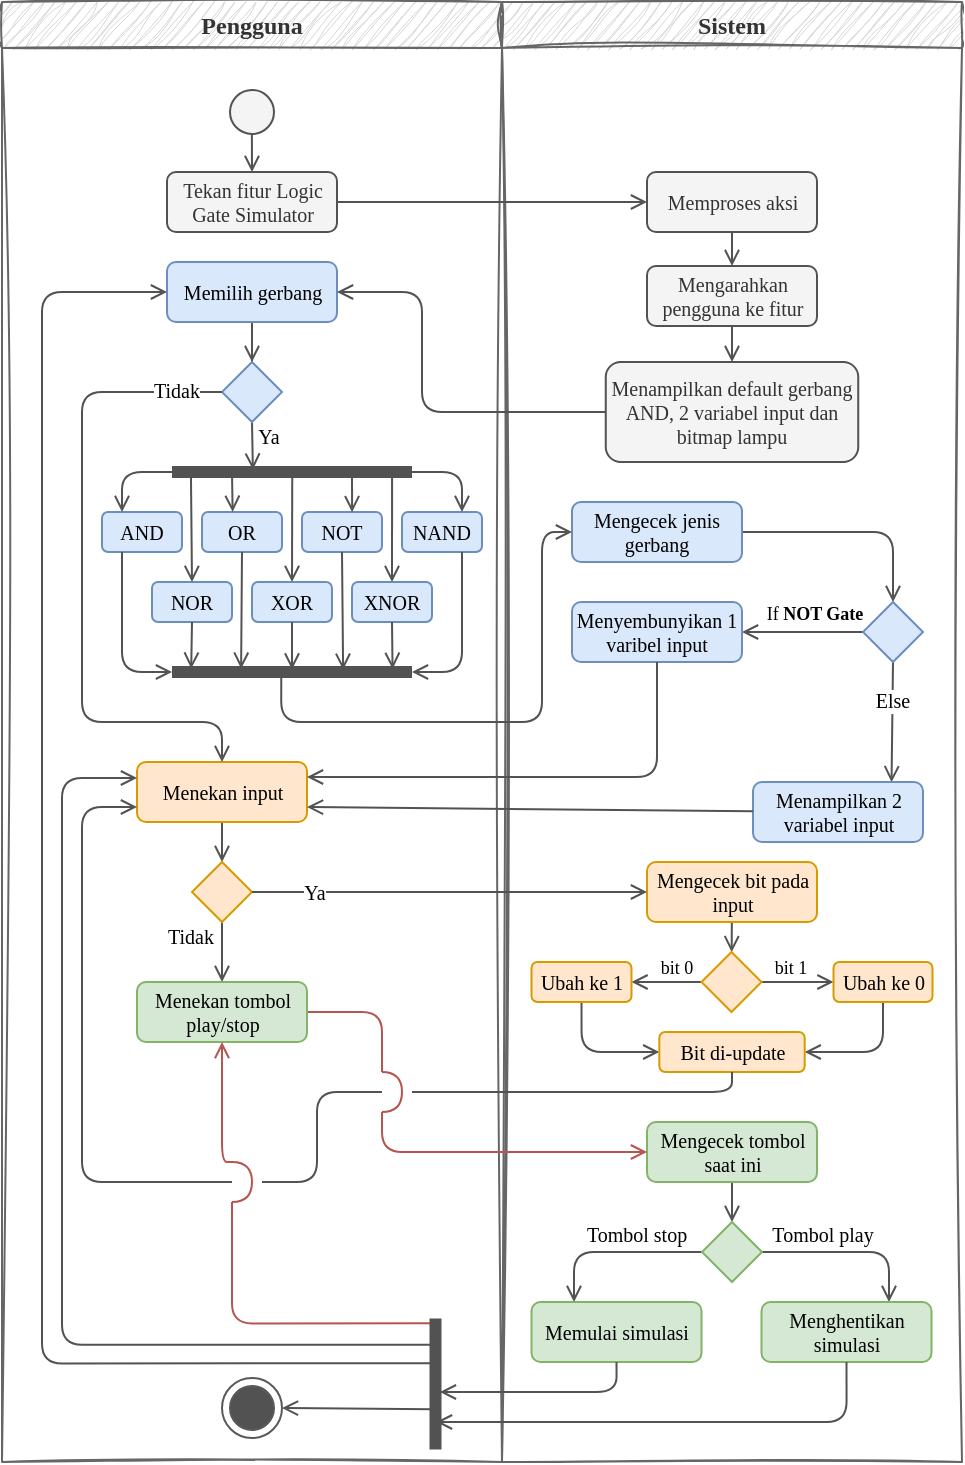 <mxfile version="21.2.1" type="github">
  <diagram name="Page-1" id="dKja4EkBzykUjF_LMOKq">
    <mxGraphModel dx="794" dy="477" grid="1" gridSize="10" guides="1" tooltips="1" connect="1" arrows="1" fold="1" page="1" pageScale="1" pageWidth="850" pageHeight="1100" math="0" shadow="0">
      <root>
        <mxCell id="0" />
        <mxCell id="1" parent="0" />
        <mxCell id="bPJuGVvLiUM82ZRJLqFB-1" value="Pengguna" style="swimlane;whiteSpace=wrap;html=1;fontFamily=Ubuntu;fontSource=https%3A%2F%2Ffonts.googleapis.com%2Fcss%3Ffamily%3DUbuntu;rounded=0;swimlaneFillColor=none;glass=0;shadow=0;fillColor=#D6D6D6;fontColor=#333333;strokeColor=#666666;sketch=1;curveFitting=1;jiggle=2;" parent="1" vertex="1">
          <mxGeometry x="170" y="120" width="250" height="730" as="geometry" />
        </mxCell>
        <mxCell id="bPJuGVvLiUM82ZRJLqFB-23" style="edgeStyle=orthogonalEdgeStyle;rounded=0;orthogonalLoop=1;jettySize=auto;html=1;entryX=0.5;entryY=1;entryDx=0;entryDy=0;endArrow=open;endFill=0;strokeColor=#525252;sketch=1;curveFitting=1;jiggle=2;" parent="bPJuGVvLiUM82ZRJLqFB-1" edge="1">
          <mxGeometry relative="1" as="geometry">
            <mxPoint x="110" y="440" as="sourcePoint" />
          </mxGeometry>
        </mxCell>
        <mxCell id="bPJuGVvLiUM82ZRJLqFB-25" style="edgeStyle=orthogonalEdgeStyle;rounded=0;orthogonalLoop=1;jettySize=auto;html=1;entryX=0.5;entryY=1;entryDx=0;entryDy=0;endArrow=open;endFill=0;strokeColor=#525252;sketch=1;curveFitting=1;jiggle=2;" parent="bPJuGVvLiUM82ZRJLqFB-1" edge="1">
          <mxGeometry relative="1" as="geometry">
            <mxPoint x="110" y="390" as="sourcePoint" />
          </mxGeometry>
        </mxCell>
        <mxCell id="bPJuGVvLiUM82ZRJLqFB-27" style="edgeStyle=orthogonalEdgeStyle;rounded=0;orthogonalLoop=1;jettySize=auto;html=1;exitX=0.5;exitY=0;exitDx=0;exitDy=0;entryX=0.5;entryY=1;entryDx=0;entryDy=0;endArrow=open;endFill=0;fontSize=9;fontFamily=Ubuntu;fontSource=https%3A%2F%2Ffonts.googleapis.com%2Fcss%3Ffamily%3DUbuntu;strokeColor=#525252;sketch=1;curveFitting=1;jiggle=2;" parent="bPJuGVvLiUM82ZRJLqFB-1" edge="1">
          <mxGeometry relative="1" as="geometry">
            <Array as="points">
              <mxPoint x="110" y="320" />
              <mxPoint x="110" y="320" />
            </Array>
            <mxPoint x="110" y="330" as="sourcePoint" />
          </mxGeometry>
        </mxCell>
        <mxCell id="bPJuGVvLiUM82ZRJLqFB-28" value="Ya" style="edgeLabel;html=1;align=center;verticalAlign=middle;resizable=0;points=[];fontSize=9;fontFamily=Ubuntu;fontSource=https%3A%2F%2Ffonts.googleapis.com%2Fcss%3Ffamily%3DUbuntu;spacingLeft=-5;spacingBottom=-2;rounded=0;sketch=1;curveFitting=1;jiggle=2;" parent="bPJuGVvLiUM82ZRJLqFB-27" vertex="1" connectable="0">
          <mxGeometry x="-0.289" y="-1" relative="1" as="geometry">
            <mxPoint x="9" as="offset" />
          </mxGeometry>
        </mxCell>
        <mxCell id="bPJuGVvLiUM82ZRJLqFB-45" style="rounded=0;hachureGap=4;orthogonalLoop=1;jettySize=auto;html=1;exitX=0.498;exitY=0.864;exitDx=0;exitDy=0;entryX=0.5;entryY=0;entryDx=0;entryDy=0;fontFamily=Architects Daughter;fontSource=https%3A%2F%2Ffonts.googleapis.com%2Fcss%3Ffamily%3DArchitects%2BDaughter;fontSize=16;exitPerimeter=0;endArrow=open;endFill=0;strokeColor=#525252;" parent="bPJuGVvLiUM82ZRJLqFB-1" source="bPJuGVvLiUM82ZRJLqFB-42" target="bPJuGVvLiUM82ZRJLqFB-44" edge="1">
          <mxGeometry relative="1" as="geometry" />
        </mxCell>
        <mxCell id="bPJuGVvLiUM82ZRJLqFB-42" value="" style="ellipse;html=1;shape=startState;fillColor=#f4f4f4;strokeColor=#535353;strokeWidth=1;fillStyle=auto;fontColor=#595959;" parent="bPJuGVvLiUM82ZRJLqFB-1" vertex="1">
          <mxGeometry x="110" y="40" width="30" height="30" as="geometry" />
        </mxCell>
        <mxCell id="bPJuGVvLiUM82ZRJLqFB-44" value="Tekan fitur Logic Gate Simulator" style="rounded=1;whiteSpace=wrap;html=1;fillColor=#f4f4f4;strokeColor=#525252;fontFamily=Ubuntu;fontSource=https%3A%2F%2Ffonts.googleapis.com%2Fcss%3Ffamily%3DUbuntu;fontSize=10;fontColor=#333333;" parent="bPJuGVvLiUM82ZRJLqFB-1" vertex="1">
          <mxGeometry x="82.5" y="85" width="85" height="30" as="geometry" />
        </mxCell>
        <mxCell id="bPJuGVvLiUM82ZRJLqFB-103" value="" style="edgeStyle=orthogonalEdgeStyle;rounded=0;orthogonalLoop=1;jettySize=auto;html=1;strokeColor=#525252;endArrow=open;endFill=0;" parent="bPJuGVvLiUM82ZRJLqFB-1" source="bPJuGVvLiUM82ZRJLqFB-52" target="bPJuGVvLiUM82ZRJLqFB-101" edge="1">
          <mxGeometry relative="1" as="geometry" />
        </mxCell>
        <mxCell id="bPJuGVvLiUM82ZRJLqFB-52" value="Memilih gerbang" style="rounded=1;whiteSpace=wrap;html=1;fillColor=#dae8fc;strokeColor=#6c8ebf;fontFamily=Ubuntu;fontSource=https%3A%2F%2Ffonts.googleapis.com%2Fcss%3Ffamily%3DUbuntu;fontSize=10;" parent="bPJuGVvLiUM82ZRJLqFB-1" vertex="1">
          <mxGeometry x="82.5" y="130" width="85" height="30" as="geometry" />
        </mxCell>
        <mxCell id="bPJuGVvLiUM82ZRJLqFB-105" style="rounded=1;orthogonalLoop=1;jettySize=auto;html=1;exitX=0.5;exitY=1;exitDx=0;exitDy=0;entryX=0.337;entryY=0.378;entryDx=0;entryDy=0;entryPerimeter=0;strokeColor=#525252;endArrow=open;endFill=0;" parent="bPJuGVvLiUM82ZRJLqFB-1" source="bPJuGVvLiUM82ZRJLqFB-101" target="bPJuGVvLiUM82ZRJLqFB-54" edge="1">
          <mxGeometry relative="1" as="geometry">
            <mxPoint x="125" y="211" as="sourcePoint" />
          </mxGeometry>
        </mxCell>
        <mxCell id="bPJuGVvLiUM82ZRJLqFB-106" value="Ya" style="edgeLabel;html=1;align=center;verticalAlign=middle;resizable=0;points=[];fontSize=10;spacingLeft=-13;fontFamily=Ubuntu;fontSource=https%3A%2F%2Ffonts.googleapis.com%2Fcss%3Ffamily%3DUbuntu;spacingBottom=-12;" parent="bPJuGVvLiUM82ZRJLqFB-105" vertex="1" connectable="0">
          <mxGeometry x="-0.422" y="-3" relative="1" as="geometry">
            <mxPoint x="17" y="-6" as="offset" />
          </mxGeometry>
        </mxCell>
        <mxCell id="bPJuGVvLiUM82ZRJLqFB-101" value="" style="rhombus;whiteSpace=wrap;html=1;fontSize=10;fontFamily=Ubuntu;fillColor=#dae8fc;strokeColor=#6c8ebf;rounded=0;fontSource=https%3A%2F%2Ffonts.googleapis.com%2Fcss%3Ffamily%3DUbuntu;" parent="bPJuGVvLiUM82ZRJLqFB-1" vertex="1">
          <mxGeometry x="110" y="180" width="30" height="30" as="geometry" />
        </mxCell>
        <mxCell id="bPJuGVvLiUM82ZRJLqFB-104" value="" style="group" parent="bPJuGVvLiUM82ZRJLqFB-1" vertex="1" connectable="0">
          <mxGeometry x="50" y="230" width="190" height="110" as="geometry" />
        </mxCell>
        <mxCell id="bPJuGVvLiUM82ZRJLqFB-54" value="" style="shape=line;html=1;strokeWidth=6;strokeColor=#525252;shadow=0;fontColor=#525252;" parent="bPJuGVvLiUM82ZRJLqFB-104" vertex="1">
          <mxGeometry x="35" width="120" height="10" as="geometry" />
        </mxCell>
        <mxCell id="bPJuGVvLiUM82ZRJLqFB-56" value="AND" style="rounded=1;whiteSpace=wrap;html=1;fillColor=#dae8fc;strokeColor=#6c8ebf;fontFamily=Ubuntu;fontSource=https%3A%2F%2Ffonts.googleapis.com%2Fcss%3Ffamily%3DUbuntu;fontSize=10;" parent="bPJuGVvLiUM82ZRJLqFB-104" vertex="1">
          <mxGeometry y="25" width="40" height="20" as="geometry" />
        </mxCell>
        <mxCell id="bPJuGVvLiUM82ZRJLqFB-78" style="edgeStyle=orthogonalEdgeStyle;rounded=1;orthogonalLoop=1;jettySize=auto;html=1;exitX=0;exitY=0.5;exitDx=0;exitDy=0;exitPerimeter=0;strokeColor=#525252;endArrow=open;endFill=0;entryX=0.25;entryY=0;entryDx=0;entryDy=0;" parent="bPJuGVvLiUM82ZRJLqFB-104" source="bPJuGVvLiUM82ZRJLqFB-54" target="bPJuGVvLiUM82ZRJLqFB-56" edge="1">
          <mxGeometry relative="1" as="geometry">
            <mxPoint x="6" y="24" as="targetPoint" />
          </mxGeometry>
        </mxCell>
        <mxCell id="bPJuGVvLiUM82ZRJLqFB-57" value="OR" style="rounded=1;whiteSpace=wrap;html=1;fillColor=#dae8fc;strokeColor=#6c8ebf;fontFamily=Ubuntu;fontSource=https%3A%2F%2Ffonts.googleapis.com%2Fcss%3Ffamily%3DUbuntu;fontSize=10;" parent="bPJuGVvLiUM82ZRJLqFB-104" vertex="1">
          <mxGeometry x="50" y="25" width="40" height="20" as="geometry" />
        </mxCell>
        <mxCell id="bPJuGVvLiUM82ZRJLqFB-80" style="rounded=0;orthogonalLoop=1;jettySize=auto;html=1;exitX=0.25;exitY=0.5;exitDx=0;exitDy=0;exitPerimeter=0;entryX=0.383;entryY=-0.003;entryDx=0;entryDy=0;endArrow=open;endFill=0;strokeColor=#525252;entryPerimeter=0;" parent="bPJuGVvLiUM82ZRJLqFB-104" source="bPJuGVvLiUM82ZRJLqFB-54" target="bPJuGVvLiUM82ZRJLqFB-57" edge="1">
          <mxGeometry relative="1" as="geometry" />
        </mxCell>
        <mxCell id="bPJuGVvLiUM82ZRJLqFB-58" value="NOT" style="rounded=1;whiteSpace=wrap;html=1;fillColor=#dae8fc;strokeColor=#6c8ebf;fontFamily=Ubuntu;fontSource=https%3A%2F%2Ffonts.googleapis.com%2Fcss%3Ffamily%3DUbuntu;fontSize=10;" parent="bPJuGVvLiUM82ZRJLqFB-104" vertex="1">
          <mxGeometry x="100" y="25" width="40" height="20" as="geometry" />
        </mxCell>
        <mxCell id="bPJuGVvLiUM82ZRJLqFB-81" style="rounded=0;orthogonalLoop=1;jettySize=auto;html=1;exitX=0.75;exitY=0.5;exitDx=0;exitDy=0;exitPerimeter=0;entryX=0.626;entryY=0.004;entryDx=0;entryDy=0;endArrow=open;endFill=0;strokeColor=#525252;entryPerimeter=0;" parent="bPJuGVvLiUM82ZRJLqFB-104" source="bPJuGVvLiUM82ZRJLqFB-54" target="bPJuGVvLiUM82ZRJLqFB-58" edge="1">
          <mxGeometry relative="1" as="geometry" />
        </mxCell>
        <mxCell id="bPJuGVvLiUM82ZRJLqFB-74" value="NAND" style="rounded=1;whiteSpace=wrap;html=1;fillColor=#dae8fc;strokeColor=#6c8ebf;fontFamily=Ubuntu;fontSource=https%3A%2F%2Ffonts.googleapis.com%2Fcss%3Ffamily%3DUbuntu;fontSize=10;" parent="bPJuGVvLiUM82ZRJLqFB-104" vertex="1">
          <mxGeometry x="150" y="25" width="40" height="20" as="geometry" />
        </mxCell>
        <mxCell id="bPJuGVvLiUM82ZRJLqFB-79" style="edgeStyle=orthogonalEdgeStyle;rounded=1;orthogonalLoop=1;jettySize=auto;html=1;exitX=1;exitY=0.5;exitDx=0;exitDy=0;exitPerimeter=0;entryX=0.75;entryY=0;entryDx=0;entryDy=0;strokeColor=#525252;endArrow=open;endFill=0;" parent="bPJuGVvLiUM82ZRJLqFB-104" source="bPJuGVvLiUM82ZRJLqFB-54" target="bPJuGVvLiUM82ZRJLqFB-74" edge="1">
          <mxGeometry relative="1" as="geometry" />
        </mxCell>
        <mxCell id="bPJuGVvLiUM82ZRJLqFB-75" value="NOR" style="rounded=1;whiteSpace=wrap;html=1;fillColor=#dae8fc;strokeColor=#6c8ebf;fontFamily=Ubuntu;fontSource=https%3A%2F%2Ffonts.googleapis.com%2Fcss%3Ffamily%3DUbuntu;fontSize=10;" parent="bPJuGVvLiUM82ZRJLqFB-104" vertex="1">
          <mxGeometry x="25" y="60" width="40" height="20" as="geometry" />
        </mxCell>
        <mxCell id="bPJuGVvLiUM82ZRJLqFB-82" style="rounded=0;orthogonalLoop=1;jettySize=auto;html=1;exitX=0.079;exitY=0.687;exitDx=0;exitDy=0;exitPerimeter=0;entryX=0.5;entryY=0;entryDx=0;entryDy=0;strokeColor=#525252;endArrow=open;endFill=0;" parent="bPJuGVvLiUM82ZRJLqFB-104" source="bPJuGVvLiUM82ZRJLqFB-54" target="bPJuGVvLiUM82ZRJLqFB-75" edge="1">
          <mxGeometry relative="1" as="geometry" />
        </mxCell>
        <mxCell id="bPJuGVvLiUM82ZRJLqFB-76" value="XOR" style="rounded=1;whiteSpace=wrap;html=1;fillColor=#dae8fc;strokeColor=#6c8ebf;fontFamily=Ubuntu;fontSource=https%3A%2F%2Ffonts.googleapis.com%2Fcss%3Ffamily%3DUbuntu;fontSize=10;" parent="bPJuGVvLiUM82ZRJLqFB-104" vertex="1">
          <mxGeometry x="75" y="60" width="40" height="20" as="geometry" />
        </mxCell>
        <mxCell id="bPJuGVvLiUM82ZRJLqFB-83" style="rounded=0;orthogonalLoop=1;jettySize=auto;html=1;entryX=0.5;entryY=0;entryDx=0;entryDy=0;exitX=0.501;exitY=0.683;exitDx=0;exitDy=0;exitPerimeter=0;strokeColor=#525252;endArrow=open;endFill=0;" parent="bPJuGVvLiUM82ZRJLqFB-104" source="bPJuGVvLiUM82ZRJLqFB-54" target="bPJuGVvLiUM82ZRJLqFB-76" edge="1">
          <mxGeometry relative="1" as="geometry" />
        </mxCell>
        <mxCell id="bPJuGVvLiUM82ZRJLqFB-77" value="XNOR" style="rounded=1;whiteSpace=wrap;html=1;fillColor=#dae8fc;strokeColor=#6c8ebf;fontFamily=Ubuntu;fontSource=https%3A%2F%2Ffonts.googleapis.com%2Fcss%3Ffamily%3DUbuntu;fontSize=10;" parent="bPJuGVvLiUM82ZRJLqFB-104" vertex="1">
          <mxGeometry x="125" y="60" width="40" height="20" as="geometry" />
        </mxCell>
        <mxCell id="bPJuGVvLiUM82ZRJLqFB-84" style="rounded=0;orthogonalLoop=1;jettySize=auto;html=1;exitX=0.917;exitY=0.5;exitDx=0;exitDy=0;exitPerimeter=0;entryX=0.5;entryY=0;entryDx=0;entryDy=0;strokeColor=#525252;endArrow=open;endFill=0;" parent="bPJuGVvLiUM82ZRJLqFB-104" source="bPJuGVvLiUM82ZRJLqFB-54" target="bPJuGVvLiUM82ZRJLqFB-77" edge="1">
          <mxGeometry relative="1" as="geometry" />
        </mxCell>
        <mxCell id="bPJuGVvLiUM82ZRJLqFB-85" value="" style="shape=line;html=1;strokeWidth=6;strokeColor=#525252;shadow=0;fontColor=#525252;" parent="bPJuGVvLiUM82ZRJLqFB-104" vertex="1">
          <mxGeometry x="35" y="100" width="120" height="10" as="geometry" />
        </mxCell>
        <mxCell id="bPJuGVvLiUM82ZRJLqFB-86" style="edgeStyle=orthogonalEdgeStyle;rounded=1;orthogonalLoop=1;jettySize=auto;html=1;exitX=0.25;exitY=1;exitDx=0;exitDy=0;entryX=0;entryY=0.5;entryDx=0;entryDy=0;entryPerimeter=0;strokeColor=#525252;endArrow=open;endFill=0;" parent="bPJuGVvLiUM82ZRJLqFB-104" source="bPJuGVvLiUM82ZRJLqFB-56" target="bPJuGVvLiUM82ZRJLqFB-85" edge="1">
          <mxGeometry relative="1" as="geometry" />
        </mxCell>
        <mxCell id="bPJuGVvLiUM82ZRJLqFB-91" style="rounded=0;orthogonalLoop=1;jettySize=auto;html=1;exitX=0.5;exitY=1;exitDx=0;exitDy=0;entryX=0.288;entryY=0.334;entryDx=0;entryDy=0;entryPerimeter=0;strokeColor=#525252;endArrow=open;endFill=0;" parent="bPJuGVvLiUM82ZRJLqFB-104" source="bPJuGVvLiUM82ZRJLqFB-57" target="bPJuGVvLiUM82ZRJLqFB-85" edge="1">
          <mxGeometry relative="1" as="geometry" />
        </mxCell>
        <mxCell id="bPJuGVvLiUM82ZRJLqFB-92" style="rounded=0;orthogonalLoop=1;jettySize=auto;html=1;exitX=0.5;exitY=1;exitDx=0;exitDy=0;entryX=0.713;entryY=0.389;entryDx=0;entryDy=0;entryPerimeter=0;strokeColor=#525252;endArrow=open;endFill=0;" parent="bPJuGVvLiUM82ZRJLqFB-104" source="bPJuGVvLiUM82ZRJLqFB-58" target="bPJuGVvLiUM82ZRJLqFB-85" edge="1">
          <mxGeometry relative="1" as="geometry" />
        </mxCell>
        <mxCell id="bPJuGVvLiUM82ZRJLqFB-87" style="edgeStyle=orthogonalEdgeStyle;rounded=1;orthogonalLoop=1;jettySize=auto;html=1;exitX=0.75;exitY=1;exitDx=0;exitDy=0;entryX=1;entryY=0.5;entryDx=0;entryDy=0;entryPerimeter=0;strokeColor=#525252;endArrow=open;endFill=0;" parent="bPJuGVvLiUM82ZRJLqFB-104" source="bPJuGVvLiUM82ZRJLqFB-74" target="bPJuGVvLiUM82ZRJLqFB-85" edge="1">
          <mxGeometry relative="1" as="geometry" />
        </mxCell>
        <mxCell id="bPJuGVvLiUM82ZRJLqFB-88" style="rounded=0;orthogonalLoop=1;jettySize=auto;html=1;exitX=0.5;exitY=1;exitDx=0;exitDy=0;entryX=0.08;entryY=0.33;entryDx=0;entryDy=0;entryPerimeter=0;strokeColor=#525252;endArrow=open;endFill=0;" parent="bPJuGVvLiUM82ZRJLqFB-104" source="bPJuGVvLiUM82ZRJLqFB-75" target="bPJuGVvLiUM82ZRJLqFB-85" edge="1">
          <mxGeometry relative="1" as="geometry" />
        </mxCell>
        <mxCell id="bPJuGVvLiUM82ZRJLqFB-89" style="rounded=0;orthogonalLoop=1;jettySize=auto;html=1;exitX=0.5;exitY=1;exitDx=0;exitDy=0;entryX=0.5;entryY=0.371;entryDx=0;entryDy=0;entryPerimeter=0;strokeColor=#525252;endArrow=open;endFill=0;" parent="bPJuGVvLiUM82ZRJLqFB-104" source="bPJuGVvLiUM82ZRJLqFB-76" target="bPJuGVvLiUM82ZRJLqFB-85" edge="1">
          <mxGeometry relative="1" as="geometry" />
        </mxCell>
        <mxCell id="bPJuGVvLiUM82ZRJLqFB-90" style="rounded=0;orthogonalLoop=1;jettySize=auto;html=1;exitX=0.5;exitY=1;exitDx=0;exitDy=0;entryX=0.919;entryY=0.344;entryDx=0;entryDy=0;entryPerimeter=0;strokeColor=#525252;endArrow=open;endFill=0;" parent="bPJuGVvLiUM82ZRJLqFB-104" source="bPJuGVvLiUM82ZRJLqFB-77" target="bPJuGVvLiUM82ZRJLqFB-85" edge="1">
          <mxGeometry relative="1" as="geometry" />
        </mxCell>
        <mxCell id="bPJuGVvLiUM82ZRJLqFB-139" style="rounded=0;orthogonalLoop=1;jettySize=auto;html=1;exitX=0.5;exitY=1;exitDx=0;exitDy=0;entryX=0.5;entryY=0;entryDx=0;entryDy=0;strokeColor=#525252;endArrow=open;endFill=0;" parent="bPJuGVvLiUM82ZRJLqFB-1" source="bPJuGVvLiUM82ZRJLqFB-130" target="bPJuGVvLiUM82ZRJLqFB-138" edge="1">
          <mxGeometry relative="1" as="geometry" />
        </mxCell>
        <mxCell id="bPJuGVvLiUM82ZRJLqFB-130" value="Menekan input" style="rounded=1;whiteSpace=wrap;html=1;fillColor=#ffe6cc;strokeColor=#d79b00;fontFamily=Ubuntu;fontSource=https%3A%2F%2Ffonts.googleapis.com%2Fcss%3Ffamily%3DUbuntu;fontSize=10;" parent="bPJuGVvLiUM82ZRJLqFB-1" vertex="1">
          <mxGeometry x="67.5" y="380" width="85" height="30" as="geometry" />
        </mxCell>
        <mxCell id="bPJuGVvLiUM82ZRJLqFB-128" style="edgeStyle=orthogonalEdgeStyle;rounded=1;orthogonalLoop=1;jettySize=auto;html=1;exitX=0;exitY=0.5;exitDx=0;exitDy=0;strokeColor=#525252;endArrow=open;endFill=0;entryX=0.5;entryY=0;entryDx=0;entryDy=0;" parent="bPJuGVvLiUM82ZRJLqFB-1" source="bPJuGVvLiUM82ZRJLqFB-101" target="bPJuGVvLiUM82ZRJLqFB-130" edge="1">
          <mxGeometry relative="1" as="geometry">
            <mxPoint x="95" y="211" as="sourcePoint" />
            <mxPoint x="60" y="350" as="targetPoint" />
            <Array as="points">
              <mxPoint x="40" y="195" />
              <mxPoint x="40" y="360" />
              <mxPoint x="110" y="360" />
            </Array>
          </mxGeometry>
        </mxCell>
        <mxCell id="bPJuGVvLiUM82ZRJLqFB-129" value="Tidak" style="edgeLabel;html=1;align=center;verticalAlign=middle;resizable=0;points=[];fontSize=10;fontFamily=Ubuntu;fontSource=https%3A%2F%2Ffonts.googleapis.com%2Fcss%3Ffamily%3DUbuntu;" parent="bPJuGVvLiUM82ZRJLqFB-128" vertex="1" connectable="0">
          <mxGeometry x="-0.86" y="-1" relative="1" as="geometry">
            <mxPoint as="offset" />
          </mxGeometry>
        </mxCell>
        <mxCell id="bPJuGVvLiUM82ZRJLqFB-141" style="rounded=0;orthogonalLoop=1;jettySize=auto;html=1;exitX=0.5;exitY=1;exitDx=0;exitDy=0;entryX=0.5;entryY=0;entryDx=0;entryDy=0;strokeColor=#525252;endArrow=open;endFill=0;" parent="bPJuGVvLiUM82ZRJLqFB-1" source="bPJuGVvLiUM82ZRJLqFB-138" target="bPJuGVvLiUM82ZRJLqFB-140" edge="1">
          <mxGeometry relative="1" as="geometry" />
        </mxCell>
        <mxCell id="bPJuGVvLiUM82ZRJLqFB-219" value="Tidak" style="edgeLabel;html=1;align=center;verticalAlign=middle;resizable=0;points=[];fontSize=10;fontFamily=Ubuntu;fontSource=https%3A%2F%2Ffonts.googleapis.com%2Fcss%3Ffamily%3DUbuntu;spacingBottom=0;" parent="bPJuGVvLiUM82ZRJLqFB-141" vertex="1" connectable="0">
          <mxGeometry x="-0.527" y="1" relative="1" as="geometry">
            <mxPoint x="-17" as="offset" />
          </mxGeometry>
        </mxCell>
        <mxCell id="bPJuGVvLiUM82ZRJLqFB-138" value="" style="rhombus;whiteSpace=wrap;html=1;fontSize=10;fontFamily=Ubuntu;fillColor=#ffe6cc;strokeColor=#d79b00;rounded=0;fontSource=https%3A%2F%2Ffonts.googleapis.com%2Fcss%3Ffamily%3DUbuntu;" parent="bPJuGVvLiUM82ZRJLqFB-1" vertex="1">
          <mxGeometry x="95" y="430" width="30" height="30" as="geometry" />
        </mxCell>
        <mxCell id="bPJuGVvLiUM82ZRJLqFB-211" style="edgeStyle=orthogonalEdgeStyle;rounded=1;orthogonalLoop=1;jettySize=auto;html=1;exitX=1;exitY=0.5;exitDx=0;exitDy=0;endArrow=none;endFill=0;entryX=0;entryY=0;entryDx=0;entryDy=0;entryPerimeter=0;fillColor=#f8cecc;strokeColor=#b85450;" parent="bPJuGVvLiUM82ZRJLqFB-1" source="bPJuGVvLiUM82ZRJLqFB-140" target="bPJuGVvLiUM82ZRJLqFB-194" edge="1">
          <mxGeometry relative="1" as="geometry">
            <mxPoint x="190" y="520" as="targetPoint" />
          </mxGeometry>
        </mxCell>
        <mxCell id="bPJuGVvLiUM82ZRJLqFB-140" value="Menekan tombol play/stop" style="rounded=1;whiteSpace=wrap;html=1;fillColor=#d5e8d4;strokeColor=#82b366;fontFamily=Ubuntu;fontSource=https%3A%2F%2Ffonts.googleapis.com%2Fcss%3Ffamily%3DUbuntu;fontSize=10;" parent="bPJuGVvLiUM82ZRJLqFB-1" vertex="1">
          <mxGeometry x="67.5" y="490" width="85" height="30" as="geometry" />
        </mxCell>
        <mxCell id="bPJuGVvLiUM82ZRJLqFB-204" style="edgeStyle=orthogonalEdgeStyle;rounded=1;orthogonalLoop=1;jettySize=auto;html=1;exitX=0;exitY=0.5;exitDx=0;exitDy=0;exitPerimeter=0;endArrow=open;endFill=0;strokeColor=#525252;entryX=0;entryY=0.75;entryDx=0;entryDy=0;" parent="bPJuGVvLiUM82ZRJLqFB-1" source="bPJuGVvLiUM82ZRJLqFB-248" target="bPJuGVvLiUM82ZRJLqFB-130" edge="1">
          <mxGeometry relative="1" as="geometry">
            <mxPoint x="120" y="530" as="targetPoint" />
            <Array as="points">
              <mxPoint x="40" y="590" />
              <mxPoint x="40" y="403" />
            </Array>
          </mxGeometry>
        </mxCell>
        <mxCell id="bPJuGVvLiUM82ZRJLqFB-194" value="" style="shape=requiredInterface;html=1;verticalLabelPosition=bottom;sketch=0;points=[[0,0,0,0,0],[0,0.5,0,0,0],[0,1,0,0,0],[0.5,0.5,0,0,0],[1,0.5,0,0,0],[1,0.5,0,5,0]];portConstraint=none;fillColor=#f8cecc;strokeColor=#b85450;" parent="bPJuGVvLiUM82ZRJLqFB-1" vertex="1">
          <mxGeometry x="190" y="535" width="10" height="20" as="geometry" />
        </mxCell>
        <mxCell id="bPJuGVvLiUM82ZRJLqFB-240" style="edgeStyle=orthogonalEdgeStyle;rounded=1;orthogonalLoop=1;jettySize=auto;html=1;entryX=0;entryY=0.25;entryDx=0;entryDy=0;strokeColor=#525252;endArrow=open;endFill=0;exitX=0.2;exitY=0.539;exitDx=0;exitDy=0;exitPerimeter=0;" parent="bPJuGVvLiUM82ZRJLqFB-1" source="bPJuGVvLiUM82ZRJLqFB-236" target="bPJuGVvLiUM82ZRJLqFB-130" edge="1">
          <mxGeometry relative="1" as="geometry">
            <mxPoint x="70" y="400" as="targetPoint" />
            <Array as="points">
              <mxPoint x="30" y="671" />
              <mxPoint x="30" y="388" />
              <mxPoint x="67" y="388" />
            </Array>
          </mxGeometry>
        </mxCell>
        <mxCell id="bPJuGVvLiUM82ZRJLqFB-241" style="edgeStyle=orthogonalEdgeStyle;rounded=1;orthogonalLoop=1;jettySize=auto;html=1;exitX=0.342;exitY=0.534;exitDx=0;exitDy=0;exitPerimeter=0;entryX=0;entryY=0.5;entryDx=0;entryDy=0;strokeColor=#525252;endArrow=open;endFill=0;" parent="bPJuGVvLiUM82ZRJLqFB-1" source="bPJuGVvLiUM82ZRJLqFB-236" target="bPJuGVvLiUM82ZRJLqFB-52" edge="1">
          <mxGeometry relative="1" as="geometry">
            <Array as="points">
              <mxPoint x="20" y="681" />
              <mxPoint x="20" y="145" />
            </Array>
          </mxGeometry>
        </mxCell>
        <mxCell id="bPJuGVvLiUM82ZRJLqFB-243" style="rounded=0;orthogonalLoop=1;jettySize=auto;html=1;entryX=1;entryY=0.5;entryDx=0;entryDy=0;exitX=0.693;exitY=0.627;exitDx=0;exitDy=0;exitPerimeter=0;endArrow=open;endFill=0;strokeColor=#525252;" parent="bPJuGVvLiUM82ZRJLqFB-1" source="bPJuGVvLiUM82ZRJLqFB-236" target="bPJuGVvLiUM82ZRJLqFB-242" edge="1">
          <mxGeometry relative="1" as="geometry" />
        </mxCell>
        <mxCell id="bPJuGVvLiUM82ZRJLqFB-255" style="edgeStyle=orthogonalEdgeStyle;rounded=1;orthogonalLoop=1;jettySize=auto;html=1;exitX=0.037;exitY=0.608;exitDx=0;exitDy=0;exitPerimeter=0;entryX=0;entryY=1;entryDx=0;entryDy=0;entryPerimeter=0;endArrow=none;endFill=0;strokeColor=#B85450;" parent="bPJuGVvLiUM82ZRJLqFB-1" source="bPJuGVvLiUM82ZRJLqFB-236" target="bPJuGVvLiUM82ZRJLqFB-248" edge="1">
          <mxGeometry relative="1" as="geometry">
            <Array as="points">
              <mxPoint x="115" y="661" />
            </Array>
          </mxGeometry>
        </mxCell>
        <mxCell id="bPJuGVvLiUM82ZRJLqFB-236" value="" style="shape=line;html=1;strokeWidth=6;strokeColor=#525252;shadow=0;fontColor=#525252;rotation=90;" parent="bPJuGVvLiUM82ZRJLqFB-1" vertex="1">
          <mxGeometry x="184" y="686" width="65.5" height="10" as="geometry" />
        </mxCell>
        <mxCell id="bPJuGVvLiUM82ZRJLqFB-242" value="" style="ellipse;html=1;shape=endState;fillColor=#525252;strokeColor=#595959;strokeWidth=1;" parent="bPJuGVvLiUM82ZRJLqFB-1" vertex="1">
          <mxGeometry x="110" y="688" width="30" height="30" as="geometry" />
        </mxCell>
        <mxCell id="bPJuGVvLiUM82ZRJLqFB-252" style="edgeStyle=orthogonalEdgeStyle;rounded=1;orthogonalLoop=1;jettySize=auto;html=1;exitX=1;exitY=0.5;exitDx=5;exitDy=0;exitPerimeter=0;entryX=0;entryY=0.5;entryDx=0;entryDy=0;entryPerimeter=0;endArrow=none;endFill=0;strokeColor=#525252;" parent="bPJuGVvLiUM82ZRJLqFB-1" source="bPJuGVvLiUM82ZRJLqFB-248" target="bPJuGVvLiUM82ZRJLqFB-194" edge="1">
          <mxGeometry relative="1" as="geometry" />
        </mxCell>
        <mxCell id="bPJuGVvLiUM82ZRJLqFB-254" style="edgeStyle=orthogonalEdgeStyle;rounded=1;orthogonalLoop=1;jettySize=auto;html=1;exitX=0;exitY=0;exitDx=0;exitDy=0;exitPerimeter=0;entryX=0.5;entryY=1;entryDx=0;entryDy=0;endArrow=open;endFill=0;strokeColor=#B85450;" parent="bPJuGVvLiUM82ZRJLqFB-1" source="bPJuGVvLiUM82ZRJLqFB-248" target="bPJuGVvLiUM82ZRJLqFB-140" edge="1">
          <mxGeometry relative="1" as="geometry">
            <Array as="points">
              <mxPoint x="110" y="580" />
            </Array>
          </mxGeometry>
        </mxCell>
        <mxCell id="bPJuGVvLiUM82ZRJLqFB-248" value="" style="shape=requiredInterface;html=1;verticalLabelPosition=bottom;sketch=0;points=[[0,0,0,0,0],[0,0.5,0,0,0],[0,1,0,0,0],[0.5,0.5,0,0,0],[1,0.5,0,0,0],[1,0.5,0,5,0]];portConstraint=none;fillColor=#f8cecc;strokeColor=#b85450;snapToPoint=1;fixDash=0;dropTarget=1;" parent="bPJuGVvLiUM82ZRJLqFB-1" vertex="1">
          <mxGeometry x="115" y="580" width="10" height="20" as="geometry" />
        </mxCell>
        <mxCell id="bPJuGVvLiUM82ZRJLqFB-30" value="Sistem" style="swimlane;whiteSpace=wrap;html=1;fontFamily=Ubuntu;fontSource=https%3A%2F%2Ffonts.googleapis.com%2Fcss%3Ffamily%3DUbuntu;rounded=0;swimlaneFillColor=none;glass=0;shadow=0;fillColor=#D6D6D6;fontColor=#333333;strokeColor=#666666;startSize=23;sketch=1;curveFitting=1;jiggle=2;" parent="1" vertex="1">
          <mxGeometry x="420" y="120" width="230" height="730" as="geometry" />
        </mxCell>
        <mxCell id="bPJuGVvLiUM82ZRJLqFB-32" style="edgeStyle=orthogonalEdgeStyle;rounded=0;orthogonalLoop=1;jettySize=auto;html=1;entryX=0.5;entryY=1;entryDx=0;entryDy=0;endArrow=open;endFill=0;strokeColor=#525252;sketch=1;curveFitting=1;jiggle=2;" parent="bPJuGVvLiUM82ZRJLqFB-30" edge="1">
          <mxGeometry relative="1" as="geometry">
            <mxPoint x="110" y="440" as="sourcePoint" />
          </mxGeometry>
        </mxCell>
        <mxCell id="bPJuGVvLiUM82ZRJLqFB-33" style="edgeStyle=orthogonalEdgeStyle;rounded=0;orthogonalLoop=1;jettySize=auto;html=1;entryX=0.5;entryY=1;entryDx=0;entryDy=0;endArrow=open;endFill=0;strokeColor=#525252;sketch=1;curveFitting=1;jiggle=2;" parent="bPJuGVvLiUM82ZRJLqFB-30" edge="1">
          <mxGeometry relative="1" as="geometry">
            <mxPoint x="110" y="390" as="sourcePoint" />
          </mxGeometry>
        </mxCell>
        <mxCell id="bPJuGVvLiUM82ZRJLqFB-34" style="edgeStyle=orthogonalEdgeStyle;rounded=0;orthogonalLoop=1;jettySize=auto;html=1;exitX=0.5;exitY=0;exitDx=0;exitDy=0;entryX=0.5;entryY=1;entryDx=0;entryDy=0;endArrow=open;endFill=0;fontSize=9;fontFamily=Ubuntu;fontSource=https%3A%2F%2Ffonts.googleapis.com%2Fcss%3Ffamily%3DUbuntu;strokeColor=#525252;sketch=1;curveFitting=1;jiggle=2;" parent="bPJuGVvLiUM82ZRJLqFB-30" edge="1">
          <mxGeometry relative="1" as="geometry">
            <Array as="points">
              <mxPoint x="110" y="320" />
              <mxPoint x="110" y="320" />
            </Array>
            <mxPoint x="110" y="330" as="sourcePoint" />
          </mxGeometry>
        </mxCell>
        <mxCell id="bPJuGVvLiUM82ZRJLqFB-35" value="Ya" style="edgeLabel;html=1;align=center;verticalAlign=middle;resizable=0;points=[];fontSize=9;fontFamily=Ubuntu;fontSource=https%3A%2F%2Ffonts.googleapis.com%2Fcss%3Ffamily%3DUbuntu;spacingLeft=-5;spacingBottom=-2;rounded=0;sketch=1;curveFitting=1;jiggle=2;" parent="bPJuGVvLiUM82ZRJLqFB-34" vertex="1" connectable="0">
          <mxGeometry x="-0.289" y="-1" relative="1" as="geometry">
            <mxPoint x="9" as="offset" />
          </mxGeometry>
        </mxCell>
        <mxCell id="bPJuGVvLiUM82ZRJLqFB-51" value="" style="rounded=0;orthogonalLoop=1;jettySize=auto;html=1;endArrow=open;endFill=0;strokeColor=#525252;" parent="bPJuGVvLiUM82ZRJLqFB-30" source="bPJuGVvLiUM82ZRJLqFB-47" target="bPJuGVvLiUM82ZRJLqFB-49" edge="1">
          <mxGeometry relative="1" as="geometry" />
        </mxCell>
        <mxCell id="bPJuGVvLiUM82ZRJLqFB-47" value="Memproses aksi" style="rounded=1;whiteSpace=wrap;html=1;fillColor=#f4f4f4;strokeColor=#525252;fontFamily=Ubuntu;fontSource=https%3A%2F%2Ffonts.googleapis.com%2Fcss%3Ffamily%3DUbuntu;fontSize=10;fontColor=#333333;" parent="bPJuGVvLiUM82ZRJLqFB-30" vertex="1">
          <mxGeometry x="72.5" y="85" width="85" height="30" as="geometry" />
        </mxCell>
        <mxCell id="bPJuGVvLiUM82ZRJLqFB-98" style="rounded=0;orthogonalLoop=1;jettySize=auto;html=1;exitX=0.5;exitY=1;exitDx=0;exitDy=0;entryX=0.5;entryY=0;entryDx=0;entryDy=0;strokeColor=#525252;endArrow=open;endFill=0;" parent="bPJuGVvLiUM82ZRJLqFB-30" source="bPJuGVvLiUM82ZRJLqFB-49" target="bPJuGVvLiUM82ZRJLqFB-97" edge="1">
          <mxGeometry relative="1" as="geometry" />
        </mxCell>
        <mxCell id="bPJuGVvLiUM82ZRJLqFB-49" value="Mengarahkan pengguna ke fitur" style="rounded=1;whiteSpace=wrap;html=1;fillColor=#f4f4f4;strokeColor=#525252;fontFamily=Ubuntu;fontSource=https%3A%2F%2Ffonts.googleapis.com%2Fcss%3Ffamily%3DUbuntu;fontSize=10;fontColor=#333333;" parent="bPJuGVvLiUM82ZRJLqFB-30" vertex="1">
          <mxGeometry x="72.5" y="132" width="85" height="30" as="geometry" />
        </mxCell>
        <mxCell id="bPJuGVvLiUM82ZRJLqFB-125" style="edgeStyle=orthogonalEdgeStyle;rounded=1;orthogonalLoop=1;jettySize=auto;html=1;entryX=0.5;entryY=0;entryDx=0;entryDy=0;exitX=1;exitY=0.5;exitDx=0;exitDy=0;strokeColor=#525252;endArrow=open;endFill=0;" parent="bPJuGVvLiUM82ZRJLqFB-30" source="bPJuGVvLiUM82ZRJLqFB-93" target="bPJuGVvLiUM82ZRJLqFB-109" edge="1">
          <mxGeometry relative="1" as="geometry" />
        </mxCell>
        <mxCell id="bPJuGVvLiUM82ZRJLqFB-93" value="Mengecek jenis gerbang" style="rounded=1;whiteSpace=wrap;html=1;fillColor=#dae8fc;strokeColor=#6c8ebf;fontFamily=Ubuntu;fontSource=https%3A%2F%2Ffonts.googleapis.com%2Fcss%3Ffamily%3DUbuntu;fontSize=10;" parent="bPJuGVvLiUM82ZRJLqFB-30" vertex="1">
          <mxGeometry x="35" y="250" width="85" height="30" as="geometry" />
        </mxCell>
        <mxCell id="bPJuGVvLiUM82ZRJLqFB-97" value="Menampilkan default gerbang AND, 2 variabel input dan bitmap lampu" style="rounded=1;whiteSpace=wrap;html=1;fillColor=#f4f4f4;strokeColor=#525252;fontFamily=Ubuntu;fontSource=https%3A%2F%2Ffonts.googleapis.com%2Fcss%3Ffamily%3DUbuntu;fontSize=10;fontColor=#333333;" parent="bPJuGVvLiUM82ZRJLqFB-30" vertex="1">
          <mxGeometry x="51.88" y="180" width="126.25" height="50" as="geometry" />
        </mxCell>
        <mxCell id="bPJuGVvLiUM82ZRJLqFB-119" value="" style="rounded=0;orthogonalLoop=1;jettySize=auto;html=1;endArrow=open;endFill=0;strokeColor=#525252;fontSize=9;fontFamily=Ubuntu;fontSource=https%3A%2F%2Ffonts.googleapis.com%2Fcss%3Ffamily%3DUbuntu;entryX=1;entryY=0.5;entryDx=0;entryDy=0;" parent="bPJuGVvLiUM82ZRJLqFB-30" source="bPJuGVvLiUM82ZRJLqFB-109" target="bPJuGVvLiUM82ZRJLqFB-111" edge="1">
          <mxGeometry relative="1" as="geometry">
            <mxPoint x="60" y="340" as="targetPoint" />
          </mxGeometry>
        </mxCell>
        <mxCell id="bPJuGVvLiUM82ZRJLqFB-120" value="If &lt;b style=&quot;font-size: 9px;&quot;&gt;NOT Gate&lt;/b&gt;" style="edgeLabel;html=1;align=center;verticalAlign=middle;resizable=0;points=[];fontSize=9;fontFamily=Ubuntu;fontSource=https%3A%2F%2Ffonts.googleapis.com%2Fcss%3Ffamily%3DUbuntu;" parent="bPJuGVvLiUM82ZRJLqFB-119" vertex="1" connectable="0">
          <mxGeometry x="-0.179" relative="1" as="geometry">
            <mxPoint y="-9" as="offset" />
          </mxGeometry>
        </mxCell>
        <mxCell id="bPJuGVvLiUM82ZRJLqFB-122" style="orthogonalLoop=1;jettySize=auto;html=1;entryX=0.815;entryY=0.004;entryDx=0;entryDy=0;rounded=1;endArrow=open;endFill=0;strokeColor=#525252;exitX=0.5;exitY=1;exitDx=0;exitDy=0;entryPerimeter=0;" parent="bPJuGVvLiUM82ZRJLqFB-30" source="bPJuGVvLiUM82ZRJLqFB-109" target="bPJuGVvLiUM82ZRJLqFB-124" edge="1">
          <mxGeometry relative="1" as="geometry" />
        </mxCell>
        <mxCell id="bPJuGVvLiUM82ZRJLqFB-123" value="Else" style="edgeLabel;html=1;align=center;verticalAlign=middle;resizable=0;points=[];fontSize=10;fontFamily=Ubuntu;fontSource=https%3A%2F%2Ffonts.googleapis.com%2Fcss%3Ffamily%3DUbuntu;spacingBottom=18;spacingRight=0;spacingLeft=-2;" parent="bPJuGVvLiUM82ZRJLqFB-122" vertex="1" connectable="0">
          <mxGeometry x="-0.489" relative="1" as="geometry">
            <mxPoint y="12" as="offset" />
          </mxGeometry>
        </mxCell>
        <mxCell id="bPJuGVvLiUM82ZRJLqFB-109" value="" style="rhombus;whiteSpace=wrap;html=1;fontSize=10;fontFamily=Ubuntu;fillColor=#dae8fc;strokeColor=#6c8ebf;rounded=0;fontSource=https%3A%2F%2Ffonts.googleapis.com%2Fcss%3Ffamily%3DUbuntu;" parent="bPJuGVvLiUM82ZRJLqFB-30" vertex="1">
          <mxGeometry x="180.5" y="300" width="30" height="30" as="geometry" />
        </mxCell>
        <mxCell id="bPJuGVvLiUM82ZRJLqFB-111" value="Menyembunyikan 1 varibel input" style="rounded=1;whiteSpace=wrap;html=1;fillColor=#dae8fc;strokeColor=#6c8ebf;fontFamily=Ubuntu;fontSource=https%3A%2F%2Ffonts.googleapis.com%2Fcss%3Ffamily%3DUbuntu;fontSize=10;" parent="bPJuGVvLiUM82ZRJLqFB-30" vertex="1">
          <mxGeometry x="35" y="300" width="85" height="30" as="geometry" />
        </mxCell>
        <mxCell id="bPJuGVvLiUM82ZRJLqFB-124" value="Menampilkan 2 variabel input" style="rounded=1;whiteSpace=wrap;html=1;fillColor=#dae8fc;strokeColor=#6c8ebf;fontFamily=Ubuntu;fontSource=https%3A%2F%2Ffonts.googleapis.com%2Fcss%3Ffamily%3DUbuntu;fontSize=10;" parent="bPJuGVvLiUM82ZRJLqFB-30" vertex="1">
          <mxGeometry x="125.5" y="390" width="85" height="30" as="geometry" />
        </mxCell>
        <mxCell id="bPJuGVvLiUM82ZRJLqFB-150" value="" style="rounded=0;orthogonalLoop=1;jettySize=auto;html=1;strokeColor=#525252;endArrow=open;endFill=0;" parent="bPJuGVvLiUM82ZRJLqFB-30" source="bPJuGVvLiUM82ZRJLqFB-142" target="bPJuGVvLiUM82ZRJLqFB-145" edge="1">
          <mxGeometry relative="1" as="geometry" />
        </mxCell>
        <mxCell id="bPJuGVvLiUM82ZRJLqFB-142" value="Mengecek bit pada input" style="rounded=1;whiteSpace=wrap;html=1;fillColor=#ffe6cc;strokeColor=#d79b00;fontFamily=Ubuntu;fontSource=https%3A%2F%2Ffonts.googleapis.com%2Fcss%3Ffamily%3DUbuntu;fontSize=10;editable=1;movable=1;resizable=1;rotatable=1;deletable=1;locked=0;connectable=1;" parent="bPJuGVvLiUM82ZRJLqFB-30" vertex="1">
          <mxGeometry x="72.5" y="430" width="85" height="30" as="geometry" />
        </mxCell>
        <mxCell id="bPJuGVvLiUM82ZRJLqFB-147" value="" style="rounded=0;orthogonalLoop=1;jettySize=auto;html=1;strokeColor=#525252;endArrow=open;endFill=0;fontSize=9;" parent="bPJuGVvLiUM82ZRJLqFB-30" source="bPJuGVvLiUM82ZRJLqFB-145" target="bPJuGVvLiUM82ZRJLqFB-146" edge="1">
          <mxGeometry relative="1" as="geometry" />
        </mxCell>
        <mxCell id="bPJuGVvLiUM82ZRJLqFB-151" value="bit 0" style="edgeLabel;html=1;align=center;verticalAlign=middle;resizable=0;points=[];fontSize=9;fontFamily=Ubuntu;fontSource=https%3A%2F%2Ffonts.googleapis.com%2Fcss%3Ffamily%3DUbuntu;spacingLeft=3;spacingBottom=-6;" parent="bPJuGVvLiUM82ZRJLqFB-147" vertex="1" connectable="0">
          <mxGeometry x="-0.366" y="-1" relative="1" as="geometry">
            <mxPoint x="-4" y="-9" as="offset" />
          </mxGeometry>
        </mxCell>
        <mxCell id="bPJuGVvLiUM82ZRJLqFB-149" value="" style="rounded=0;orthogonalLoop=1;jettySize=auto;html=1;strokeColor=#525252;endArrow=open;endFill=0;" parent="bPJuGVvLiUM82ZRJLqFB-30" source="bPJuGVvLiUM82ZRJLqFB-145" target="bPJuGVvLiUM82ZRJLqFB-148" edge="1">
          <mxGeometry relative="1" as="geometry" />
        </mxCell>
        <mxCell id="bPJuGVvLiUM82ZRJLqFB-152" value="bit 1" style="edgeLabel;html=1;align=center;verticalAlign=middle;resizable=0;points=[];fontSize=9;fontFamily=Ubuntu;fontSource=https%3A%2F%2Ffonts.googleapis.com%2Fcss%3Ffamily%3DUbuntu;spacingBottom=14;spacingLeft=-3;" parent="bPJuGVvLiUM82ZRJLqFB-149" vertex="1" connectable="0">
          <mxGeometry x="-0.482" y="2" relative="1" as="geometry">
            <mxPoint x="6" y="2" as="offset" />
          </mxGeometry>
        </mxCell>
        <mxCell id="bPJuGVvLiUM82ZRJLqFB-145" value="" style="rhombus;whiteSpace=wrap;html=1;fontSize=10;fontFamily=Ubuntu;fillColor=#ffe6cc;strokeColor=#d79b00;rounded=0;fontSource=https%3A%2F%2Ffonts.googleapis.com%2Fcss%3Ffamily%3DUbuntu;" parent="bPJuGVvLiUM82ZRJLqFB-30" vertex="1">
          <mxGeometry x="99.75" y="475" width="30" height="30" as="geometry" />
        </mxCell>
        <mxCell id="bPJuGVvLiUM82ZRJLqFB-155" style="edgeStyle=orthogonalEdgeStyle;rounded=1;orthogonalLoop=1;jettySize=auto;html=1;exitX=0.5;exitY=1;exitDx=0;exitDy=0;entryX=0;entryY=0.5;entryDx=0;entryDy=0;strokeColor=#525252;endArrow=open;endFill=0;" parent="bPJuGVvLiUM82ZRJLqFB-30" source="bPJuGVvLiUM82ZRJLqFB-146" target="bPJuGVvLiUM82ZRJLqFB-153" edge="1">
          <mxGeometry relative="1" as="geometry" />
        </mxCell>
        <mxCell id="bPJuGVvLiUM82ZRJLqFB-146" value="Ubah ke 1" style="rounded=1;whiteSpace=wrap;html=1;fillColor=#ffe6cc;strokeColor=#d79b00;fontFamily=Ubuntu;fontSource=https%3A%2F%2Ffonts.googleapis.com%2Fcss%3Ffamily%3DUbuntu;fontSize=10;" parent="bPJuGVvLiUM82ZRJLqFB-30" vertex="1">
          <mxGeometry x="14.75" y="480" width="50" height="20" as="geometry" />
        </mxCell>
        <mxCell id="bPJuGVvLiUM82ZRJLqFB-154" style="edgeStyle=orthogonalEdgeStyle;rounded=1;orthogonalLoop=1;jettySize=auto;html=1;exitX=0.5;exitY=1;exitDx=0;exitDy=0;entryX=1;entryY=0.5;entryDx=0;entryDy=0;strokeColor=#525252;endArrow=open;endFill=0;" parent="bPJuGVvLiUM82ZRJLqFB-30" source="bPJuGVvLiUM82ZRJLqFB-148" target="bPJuGVvLiUM82ZRJLqFB-153" edge="1">
          <mxGeometry relative="1" as="geometry" />
        </mxCell>
        <mxCell id="bPJuGVvLiUM82ZRJLqFB-148" value="Ubah ke 0" style="rounded=1;whiteSpace=wrap;html=1;fillColor=#ffe6cc;strokeColor=#d79b00;fontFamily=Ubuntu;fontSource=https%3A%2F%2Ffonts.googleapis.com%2Fcss%3Ffamily%3DUbuntu;fontSize=10;" parent="bPJuGVvLiUM82ZRJLqFB-30" vertex="1">
          <mxGeometry x="165.75" y="480" width="49.5" height="20" as="geometry" />
        </mxCell>
        <mxCell id="bPJuGVvLiUM82ZRJLqFB-153" value="Bit di-update" style="rounded=1;whiteSpace=wrap;html=1;fillColor=#ffe6cc;strokeColor=#d79b00;fontFamily=Ubuntu;fontSource=https%3A%2F%2Ffonts.googleapis.com%2Fcss%3Ffamily%3DUbuntu;fontSize=10;" parent="bPJuGVvLiUM82ZRJLqFB-30" vertex="1">
          <mxGeometry x="78.66" y="515" width="72.69" height="20" as="geometry" />
        </mxCell>
        <mxCell id="bPJuGVvLiUM82ZRJLqFB-227" value="" style="edgeStyle=none;rounded=0;orthogonalLoop=1;jettySize=auto;html=1;strokeColor=#525252;endArrow=open;endFill=0;" parent="bPJuGVvLiUM82ZRJLqFB-30" source="bPJuGVvLiUM82ZRJLqFB-163" target="bPJuGVvLiUM82ZRJLqFB-224" edge="1">
          <mxGeometry relative="1" as="geometry" />
        </mxCell>
        <mxCell id="bPJuGVvLiUM82ZRJLqFB-163" value="Mengecek tombol saat ini" style="rounded=1;whiteSpace=wrap;html=1;fillColor=#d5e8d4;strokeColor=#82b366;fontFamily=Ubuntu;fontSource=https%3A%2F%2Ffonts.googleapis.com%2Fcss%3Ffamily%3DUbuntu;fontSize=10;" parent="bPJuGVvLiUM82ZRJLqFB-30" vertex="1">
          <mxGeometry x="72.5" y="560" width="85" height="30" as="geometry" />
        </mxCell>
        <mxCell id="bPJuGVvLiUM82ZRJLqFB-232" style="edgeStyle=orthogonalEdgeStyle;rounded=1;orthogonalLoop=1;jettySize=auto;html=1;exitX=0;exitY=0.5;exitDx=0;exitDy=0;entryX=0.25;entryY=0;entryDx=0;entryDy=0;strokeColor=#525252;endArrow=open;endFill=0;" parent="bPJuGVvLiUM82ZRJLqFB-30" source="bPJuGVvLiUM82ZRJLqFB-224" target="bPJuGVvLiUM82ZRJLqFB-230" edge="1">
          <mxGeometry relative="1" as="geometry" />
        </mxCell>
        <mxCell id="bPJuGVvLiUM82ZRJLqFB-234" value="Tombol stop" style="edgeLabel;html=1;align=center;verticalAlign=middle;resizable=0;points=[];fontSize=10;fontFamily=Ubuntu;fontSource=https%3A%2F%2Ffonts.googleapis.com%2Fcss%3Ffamily%3DUbuntu;spacingBottom=-11;spacingLeft=-5;" parent="bPJuGVvLiUM82ZRJLqFB-232" vertex="1" connectable="0">
          <mxGeometry x="-0.648" relative="1" as="geometry">
            <mxPoint x="-15" y="-15" as="offset" />
          </mxGeometry>
        </mxCell>
        <mxCell id="bPJuGVvLiUM82ZRJLqFB-233" style="edgeStyle=orthogonalEdgeStyle;rounded=1;orthogonalLoop=1;jettySize=auto;html=1;exitX=1;exitY=0.5;exitDx=0;exitDy=0;entryX=0.75;entryY=0;entryDx=0;entryDy=0;strokeColor=#525252;endArrow=open;endFill=0;" parent="bPJuGVvLiUM82ZRJLqFB-30" source="bPJuGVvLiUM82ZRJLqFB-224" target="bPJuGVvLiUM82ZRJLqFB-231" edge="1">
          <mxGeometry relative="1" as="geometry" />
        </mxCell>
        <mxCell id="bPJuGVvLiUM82ZRJLqFB-235" value="Tombol play" style="edgeLabel;html=1;align=center;verticalAlign=middle;resizable=0;points=[];fontSize=10;fontFamily=Ubuntu;fontSource=https%3A%2F%2Ffonts.googleapis.com%2Fcss%3Ffamily%3DUbuntu;spacingLeft=-4;spacingBottom=9;" parent="bPJuGVvLiUM82ZRJLqFB-233" vertex="1" connectable="0">
          <mxGeometry x="-0.581" y="3" relative="1" as="geometry">
            <mxPoint x="13" y="-2" as="offset" />
          </mxGeometry>
        </mxCell>
        <mxCell id="bPJuGVvLiUM82ZRJLqFB-224" value="" style="rhombus;whiteSpace=wrap;html=1;fontSize=10;fontFamily=Ubuntu;fillColor=#d5e8d4;strokeColor=#82b366;rounded=0;fontSource=https%3A%2F%2Ffonts.googleapis.com%2Fcss%3Ffamily%3DUbuntu;" parent="bPJuGVvLiUM82ZRJLqFB-30" vertex="1">
          <mxGeometry x="100" y="610" width="30" height="30" as="geometry" />
        </mxCell>
        <mxCell id="bPJuGVvLiUM82ZRJLqFB-230" value="Memulai simulasi" style="rounded=1;whiteSpace=wrap;html=1;fillColor=#d5e8d4;strokeColor=#82b366;fontFamily=Ubuntu;fontSource=https%3A%2F%2Ffonts.googleapis.com%2Fcss%3Ffamily%3DUbuntu;fontSize=10;" parent="bPJuGVvLiUM82ZRJLqFB-30" vertex="1">
          <mxGeometry x="14.75" y="650" width="85" height="30" as="geometry" />
        </mxCell>
        <mxCell id="bPJuGVvLiUM82ZRJLqFB-231" value="Menghentikan simulasi" style="rounded=1;whiteSpace=wrap;html=1;fillColor=#d5e8d4;strokeColor=#82b366;fontFamily=Ubuntu;fontSource=https%3A%2F%2Ffonts.googleapis.com%2Fcss%3Ffamily%3DUbuntu;fontSize=10;" parent="bPJuGVvLiUM82ZRJLqFB-30" vertex="1">
          <mxGeometry x="129.75" y="650" width="85" height="30" as="geometry" />
        </mxCell>
        <mxCell id="bPJuGVvLiUM82ZRJLqFB-48" style="rounded=0;orthogonalLoop=1;jettySize=auto;html=1;entryX=0;entryY=0.5;entryDx=0;entryDy=0;strokeColor=#525252;endArrow=open;endFill=0;" parent="1" source="bPJuGVvLiUM82ZRJLqFB-44" target="bPJuGVvLiUM82ZRJLqFB-47" edge="1">
          <mxGeometry relative="1" as="geometry" />
        </mxCell>
        <mxCell id="bPJuGVvLiUM82ZRJLqFB-99" style="edgeStyle=orthogonalEdgeStyle;rounded=1;orthogonalLoop=1;jettySize=auto;html=1;exitX=0;exitY=0.5;exitDx=0;exitDy=0;entryX=1;entryY=0.5;entryDx=0;entryDy=0;strokeColor=#525252;endArrow=open;endFill=0;" parent="1" source="bPJuGVvLiUM82ZRJLqFB-97" target="bPJuGVvLiUM82ZRJLqFB-52" edge="1">
          <mxGeometry relative="1" as="geometry">
            <Array as="points">
              <mxPoint x="380" y="325" />
              <mxPoint x="380" y="265" />
            </Array>
          </mxGeometry>
        </mxCell>
        <mxCell id="bPJuGVvLiUM82ZRJLqFB-135" style="rounded=0;orthogonalLoop=1;jettySize=auto;html=1;entryX=1;entryY=0.75;entryDx=0;entryDy=0;endArrow=open;endFill=0;strokeColor=#525252;" parent="1" source="bPJuGVvLiUM82ZRJLqFB-124" target="bPJuGVvLiUM82ZRJLqFB-130" edge="1">
          <mxGeometry relative="1" as="geometry" />
        </mxCell>
        <mxCell id="bPJuGVvLiUM82ZRJLqFB-137" style="edgeStyle=orthogonalEdgeStyle;rounded=1;orthogonalLoop=1;jettySize=auto;html=1;exitX=0.5;exitY=1;exitDx=0;exitDy=0;entryX=1;entryY=0.25;entryDx=0;entryDy=0;strokeColor=#525252;endArrow=open;endFill=0;" parent="1" source="bPJuGVvLiUM82ZRJLqFB-111" target="bPJuGVvLiUM82ZRJLqFB-130" edge="1">
          <mxGeometry relative="1" as="geometry" />
        </mxCell>
        <mxCell id="bPJuGVvLiUM82ZRJLqFB-144" style="rounded=0;orthogonalLoop=1;jettySize=auto;html=1;exitX=1;exitY=0.5;exitDx=0;exitDy=0;entryX=0;entryY=0.5;entryDx=0;entryDy=0;endArrow=open;endFill=0;strokeColor=#525252;" parent="1" source="bPJuGVvLiUM82ZRJLqFB-138" target="bPJuGVvLiUM82ZRJLqFB-142" edge="1">
          <mxGeometry relative="1" as="geometry" />
        </mxCell>
        <mxCell id="bPJuGVvLiUM82ZRJLqFB-217" value="Ya" style="edgeLabel;html=1;align=center;verticalAlign=middle;resizable=0;points=[];fontSize=10;fontFamily=Ubuntu;fontSource=https%3A%2F%2Ffonts.googleapis.com%2Fcss%3Ffamily%3DUbuntu;" parent="bPJuGVvLiUM82ZRJLqFB-144" vertex="1" connectable="0">
          <mxGeometry x="-0.345" y="1" relative="1" as="geometry">
            <mxPoint x="-34" y="1" as="offset" />
          </mxGeometry>
        </mxCell>
        <mxCell id="bPJuGVvLiUM82ZRJLqFB-203" style="edgeStyle=orthogonalEdgeStyle;rounded=1;orthogonalLoop=1;jettySize=auto;html=1;entryX=0;entryY=0.5;entryDx=0;entryDy=0;endArrow=open;endFill=0;fillColor=#f8cecc;strokeColor=#b85450;exitX=0;exitY=1;exitDx=0;exitDy=0;exitPerimeter=0;" parent="1" source="bPJuGVvLiUM82ZRJLqFB-194" target="bPJuGVvLiUM82ZRJLqFB-163" edge="1">
          <mxGeometry relative="1" as="geometry">
            <mxPoint x="370" y="670" as="sourcePoint" />
          </mxGeometry>
        </mxCell>
        <mxCell id="bPJuGVvLiUM82ZRJLqFB-221" style="edgeStyle=orthogonalEdgeStyle;rounded=1;orthogonalLoop=1;jettySize=auto;html=1;exitX=0.5;exitY=1;exitDx=0;exitDy=0;strokeColor=#525252;endArrow=none;endFill=0;entryX=1;entryY=0.5;entryDx=5;entryDy=0;entryPerimeter=0;" parent="1" source="bPJuGVvLiUM82ZRJLqFB-153" target="bPJuGVvLiUM82ZRJLqFB-194" edge="1">
          <mxGeometry relative="1" as="geometry">
            <mxPoint x="390" y="665" as="targetPoint" />
            <Array as="points">
              <mxPoint x="535" y="665" />
            </Array>
          </mxGeometry>
        </mxCell>
        <mxCell id="bPJuGVvLiUM82ZRJLqFB-223" style="edgeStyle=orthogonalEdgeStyle;rounded=1;orthogonalLoop=1;jettySize=auto;html=1;entryX=0;entryY=0.5;entryDx=0;entryDy=0;endArrow=open;endFill=0;exitX=0.497;exitY=0.633;exitDx=0;exitDy=0;exitPerimeter=0;strokeColor=#525252;" parent="1" edge="1">
          <mxGeometry relative="1" as="geometry">
            <mxPoint x="309.64" y="456.33" as="sourcePoint" />
            <mxPoint x="455" y="385" as="targetPoint" />
            <Array as="points">
              <mxPoint x="310" y="480" />
              <mxPoint x="440" y="480" />
              <mxPoint x="440" y="385" />
            </Array>
          </mxGeometry>
        </mxCell>
        <mxCell id="bPJuGVvLiUM82ZRJLqFB-237" style="edgeStyle=orthogonalEdgeStyle;rounded=1;orthogonalLoop=1;jettySize=auto;html=1;exitX=0.5;exitY=1;exitDx=0;exitDy=0;entryX=0.561;entryY=0.281;entryDx=0;entryDy=0;entryPerimeter=0;strokeColor=#525252;endArrow=open;endFill=0;" parent="1" source="bPJuGVvLiUM82ZRJLqFB-230" target="bPJuGVvLiUM82ZRJLqFB-236" edge="1">
          <mxGeometry relative="1" as="geometry">
            <Array as="points">
              <mxPoint x="477" y="815" />
            </Array>
          </mxGeometry>
        </mxCell>
        <mxCell id="bPJuGVvLiUM82ZRJLqFB-238" style="edgeStyle=orthogonalEdgeStyle;rounded=1;orthogonalLoop=1;jettySize=auto;html=1;exitX=0.5;exitY=1;exitDx=0;exitDy=0;entryX=0.801;entryY=0.47;entryDx=0;entryDy=0;entryPerimeter=0;strokeColor=#525252;endArrow=open;endFill=0;" parent="1" source="bPJuGVvLiUM82ZRJLqFB-231" target="bPJuGVvLiUM82ZRJLqFB-236" edge="1">
          <mxGeometry relative="1" as="geometry">
            <mxPoint x="370" y="810" as="targetPoint" />
            <Array as="points">
              <mxPoint x="592" y="830" />
              <mxPoint x="387" y="830" />
            </Array>
          </mxGeometry>
        </mxCell>
      </root>
    </mxGraphModel>
  </diagram>
</mxfile>
